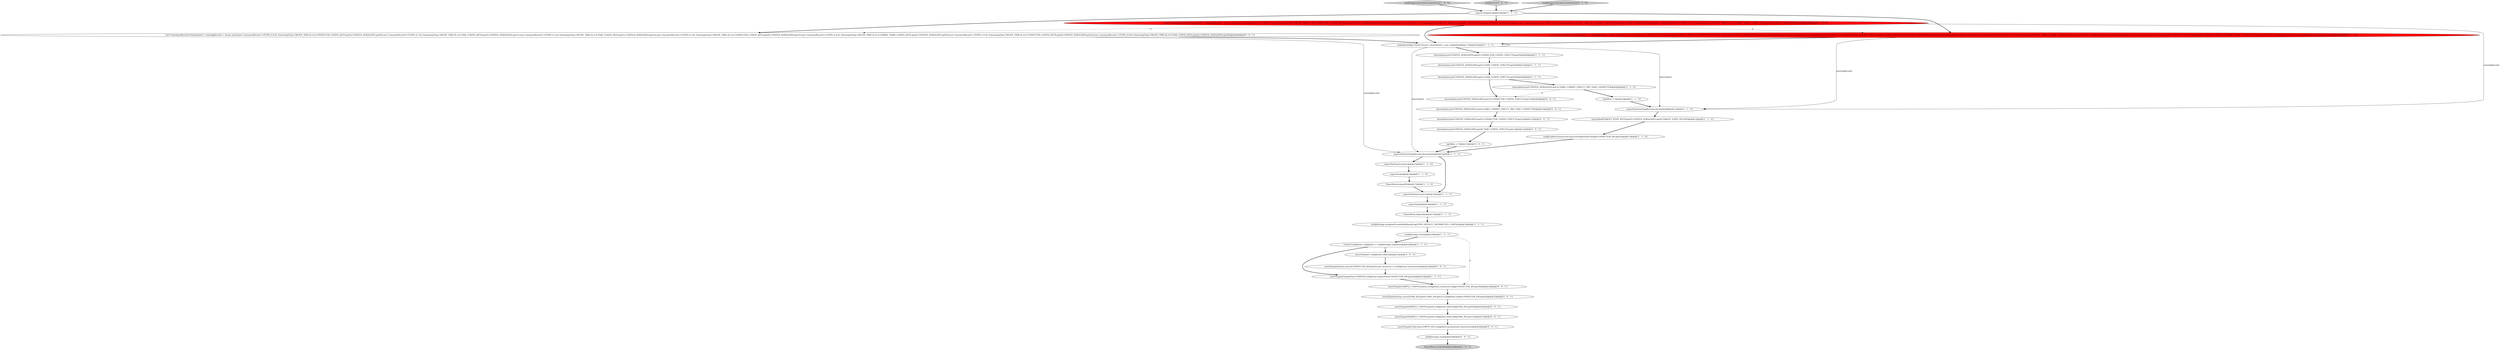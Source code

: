 digraph {
8 [style = filled, label = "assertEquals(TargetState.STARTED,configState.targetState(CONNECTOR_IDS.get(0)))@@@23@@@['1', '1', '1']", fillcolor = white, shape = ellipse image = "AAA0AAABBB1BBB"];
26 [style = filled, label = "List<ConsumerRecord<String,byte((>> existingRecords = Arrays.asList(new ConsumerRecord<>(TOPIC,0,0,0L,TimestampType.CREATE_TIME,0L,0,0,CONNECTOR_CONFIG_KEYS.get(0),CONFIGS_SERIALIZED.get(0)),new ConsumerRecord<>(TOPIC,0,1,0L,TimestampType.CREATE_TIME,0L,0,0,TASK_CONFIG_KEYS.get(0),CONFIGS_SERIALIZED.get(1)),new ConsumerRecord<>(TOPIC,0,2,0L,TimestampType.CREATE_TIME,0L,0,0,TASK_CONFIG_KEYS.get(1),CONFIGS_SERIALIZED.get(2)),new ConsumerRecord<>(TOPIC,0,3,0L,TimestampType.CREATE_TIME,0L,0,0,CONNECTOR_CONFIG_KEYS.get(0),CONFIGS_SERIALIZED.get(3)),new ConsumerRecord<>(TOPIC,0,4,0L,TimestampType.CREATE_TIME,0L,0,0,COMMIT_TASKS_CONFIG_KEYS.get(0),CONFIGS_SERIALIZED.get(4)),new ConsumerRecord<>(TOPIC,0,5,0L,TimestampType.CREATE_TIME,0L,0,0,CONNECTOR_CONFIG_KEYS.get(0),CONFIGS_SERIALIZED.get(5)),new ConsumerRecord<>(TOPIC,0,6,0L,TimestampType.CREATE_TIME,0L,0,0,TASK_CONFIG_KEYS.get(0),CONFIGS_SERIALIZED.get(6)))@@@4@@@['0', '0', '1']", fillcolor = white, shape = ellipse image = "AAA0AAABBB3BBB"];
30 [style = filled, label = "configStorage.stop()@@@29@@@['0', '0', '1']", fillcolor = white, shape = ellipse image = "AAA0AAABBB3BBB"];
37 [style = filled, label = "deserialized.put(CONFIGS_SERIALIZED.get(6),TASK_CONFIG_STRUCTS.get(1))@@@12@@@['0', '0', '1']", fillcolor = white, shape = ellipse image = "AAA0AAABBB3BBB"];
36 [style = filled, label = "deserialized.put(CONFIGS_SERIALIZED.get(5),CONNECTOR_CONFIG_STRUCTS.get(2))@@@11@@@['0', '0', '1']", fillcolor = white, shape = ellipse image = "AAA0AAABBB3BBB"];
40 [style = filled, label = "assertEquals(SAMPLE_CONFIGS.get(0),configState.taskConfig(TASK_IDS.get(0)))@@@26@@@['0', '0', '1']", fillcolor = white, shape = ellipse image = "AAA0AAABBB3BBB"];
10 [style = filled, label = "List<ConsumerRecord<String,byte((>> existingRecords = Arrays.asList(new ConsumerRecord<>(TOPIC,0,0,0L,TimestampType.CREATE_TIME,0L,0,0,CONNECTOR_CONFIG_KEYS.get(0),CONFIGS_SERIALIZED.get(0)),new ConsumerRecord<>(TOPIC,0,1,0L,TimestampType.CREATE_TIME,0L,0,0,TASK_CONFIG_KEYS.get(0),CONFIGS_SERIALIZED.get(1)),new ConsumerRecord<>(TOPIC,0,2,0L,TimestampType.CREATE_TIME,0L,0,0,TASK_CONFIG_KEYS.get(1),CONFIGS_SERIALIZED.get(2)),new ConsumerRecord<>(TOPIC,0,3,0L,TimestampType.CREATE_TIME,0L,0,0,COMMIT_TASKS_CONFIG_KEYS.get(0),CONFIGS_SERIALIZED.get(3)))@@@4@@@['1', '0', '0']", fillcolor = red, shape = ellipse image = "AAA1AAABBB1BBB"];
19 [style = filled, label = "PowerMock.replayAll()@@@17@@@['1', '1', '0']", fillcolor = white, shape = ellipse image = "AAA0AAABBB1BBB"];
6 [style = filled, label = "deserialized.put(CONFIGS_SERIALIZED.get(1),TASK_CONFIG_STRUCTS.get(0))@@@7@@@['1', '1', '1']", fillcolor = white, shape = ellipse image = "AAA0AAABBB1BBB"];
4 [style = filled, label = "configUpdateListener.onConnectorTargetStateChange(CONNECTOR_IDS.get(0))@@@13@@@['1', '1', '0']", fillcolor = white, shape = ellipse image = "AAA0AAABBB1BBB"];
22 [style = filled, label = "logOffset = 5@@@10@@@['1', '1', '0']", fillcolor = white, shape = ellipse image = "AAA0AAABBB1BBB"];
15 [style = filled, label = "configStorage.start()@@@19@@@['1', '1', '1']", fillcolor = white, shape = ellipse image = "AAA0AAABBB1BBB"];
21 [style = filled, label = "ClusterConfigState configState = configStorage.snapshot()@@@20@@@['1', '1', '1']", fillcolor = white, shape = ellipse image = "AAA0AAABBB1BBB"];
18 [style = filled, label = "expectRead(TARGET_STATE_KEYS.get(0),CONFIGS_SERIALIZED.get(0),TARGET_STATE_PAUSED)@@@12@@@['1', '1', '0']", fillcolor = white, shape = ellipse image = "AAA0AAABBB1BBB"];
5 [style = filled, label = "testBackgroundUpdateTargetState['1', '0', '0']", fillcolor = lightgray, shape = diamond image = "AAA0AAABBB1BBB"];
9 [style = filled, label = "deserialized.put(CONFIGS_SERIALIZED.get(2),TASK_CONFIG_STRUCTS.get(0))@@@8@@@['1', '1', '1']", fillcolor = white, shape = ellipse image = "AAA0AAABBB1BBB"];
32 [style = filled, label = "assertEquals(Collections.EMPTY_SET,configState.inconsistentConnectors())@@@28@@@['0', '0', '1']", fillcolor = white, shape = ellipse image = "AAA0AAABBB3BBB"];
28 [style = filled, label = "PowerMock.verifyAll()@@@30@@@['0', '0', '1']", fillcolor = lightgray, shape = ellipse image = "AAA0AAABBB3BBB"];
31 [style = filled, label = "testRestore['0', '0', '1']", fillcolor = lightgray, shape = diamond image = "AAA0AAABBB3BBB"];
23 [style = filled, label = "testBackgroundUpdateTargetState['0', '1', '0']", fillcolor = lightgray, shape = diamond image = "AAA0AAABBB2BBB"];
12 [style = filled, label = "deserialized.put(CONFIGS_SERIALIZED.get(0),CONNECTOR_CONFIG_STRUCTS.get(0))@@@6@@@['1', '1', '1']", fillcolor = white, shape = ellipse image = "AAA0AAABBB1BBB"];
39 [style = filled, label = "assertEquals(Arrays.asList(TASK_IDS.get(0),TASK_IDS.get(1)),configState.tasks(CONNECTOR_IDS.get(0)))@@@25@@@['0', '0', '1']", fillcolor = white, shape = ellipse image = "AAA0AAABBB3BBB"];
14 [style = filled, label = "expectStop()@@@16@@@['1', '1', '1']", fillcolor = white, shape = ellipse image = "AAA0AAABBB1BBB"];
11 [style = filled, label = "expectStop()@@@16@@@['1', '1', '0']", fillcolor = white, shape = ellipse image = "AAA0AAABBB1BBB"];
0 [style = filled, label = "expectPartitionCount(1)@@@15@@@['1', '1', '1']", fillcolor = white, shape = ellipse image = "AAA0AAABBB1BBB"];
20 [style = filled, label = "deserialized.put(CONFIGS_SERIALIZED.get(3),TASKS_COMMIT_STRUCT_TWO_TASK_CONNECTOR)@@@9@@@['1', '1', '0']", fillcolor = white, shape = ellipse image = "AAA0AAABBB1BBB"];
2 [style = filled, label = "expectPartitionCount(1)@@@15@@@['1', '1', '0']", fillcolor = white, shape = ellipse image = "AAA0AAABBB1BBB"];
25 [style = filled, label = "deserialized.put(CONFIGS_SERIALIZED.get(3),CONNECTOR_CONFIG_STRUCTS.get(1))@@@9@@@['0', '0', '1']", fillcolor = white, shape = ellipse image = "AAA0AAABBB3BBB"];
13 [style = filled, label = "expectStart(existingRecords,deserialized)@@@14@@@['1', '1', '1']", fillcolor = white, shape = ellipse image = "AAA0AAABBB1BBB"];
1 [style = filled, label = "LinkedHashMap<byte((,Struct> deserialized = new LinkedHashMap<>()@@@5@@@['1', '1', '1']", fillcolor = white, shape = ellipse image = "AAA0AAABBB1BBB"];
16 [style = filled, label = "expectConfigure()@@@3@@@['1', '1', '1']", fillcolor = white, shape = ellipse image = "AAA0AAABBB1BBB"];
27 [style = filled, label = "assertEquals(SAMPLE_CONFIGS.get(0),configState.taskConfig(TASK_IDS.get(1)))@@@27@@@['0', '0', '1']", fillcolor = white, shape = ellipse image = "AAA0AAABBB3BBB"];
29 [style = filled, label = "assertEquals(7,configState.offset())@@@21@@@['0', '0', '1']", fillcolor = white, shape = ellipse image = "AAA0AAABBB3BBB"];
35 [style = filled, label = "assertEquals(Arrays.asList(CONNECTOR_IDS.get(0)),new ArrayList<>(configState.connectors()))@@@22@@@['0', '0', '1']", fillcolor = white, shape = ellipse image = "AAA0AAABBB3BBB"];
34 [style = filled, label = "assertEquals(SAMPLE_CONFIGS.get(2),configState.connectorConfig(CONNECTOR_IDS.get(0)))@@@24@@@['0', '0', '1']", fillcolor = white, shape = ellipse image = "AAA0AAABBB3BBB"];
17 [style = filled, label = "configStorage.setupAndCreateKafkaBasedLog(TOPIC,DEFAULT_DISTRIBUTED_CONFIG)@@@18@@@['1', '1', '1']", fillcolor = white, shape = ellipse image = "AAA0AAABBB1BBB"];
3 [style = filled, label = "PowerMock.replayAll()@@@17@@@['1', '1', '1']", fillcolor = white, shape = ellipse image = "AAA0AAABBB1BBB"];
24 [style = filled, label = "List<ConsumerRecord<String,byte((>> existingRecords = Arrays.asList(new ConsumerRecord<>(TOPIC,0,0,0L,TimestampType.CREATE_TIME,0,0,CONNECTOR_CONFIG_KEYS.get(0),CONFIGS_SERIALIZED.get(0),new RecordHeaders(),Optional.empty()),new ConsumerRecord<>(TOPIC,0,1,0L,TimestampType.CREATE_TIME,0,0,TASK_CONFIG_KEYS.get(0),CONFIGS_SERIALIZED.get(1),new RecordHeaders(),Optional.empty()),new ConsumerRecord<>(TOPIC,0,2,0L,TimestampType.CREATE_TIME,0,0,TASK_CONFIG_KEYS.get(1),CONFIGS_SERIALIZED.get(2),new RecordHeaders(),Optional.empty()),new ConsumerRecord<>(TOPIC,0,3,0L,TimestampType.CREATE_TIME,0,0,COMMIT_TASKS_CONFIG_KEYS.get(0),CONFIGS_SERIALIZED.get(3),new RecordHeaders(),Optional.empty()))@@@4@@@['0', '1', '0']", fillcolor = red, shape = ellipse image = "AAA1AAABBB2BBB"];
33 [style = filled, label = "logOffset = 7@@@13@@@['0', '0', '1']", fillcolor = white, shape = ellipse image = "AAA0AAABBB3BBB"];
7 [style = filled, label = "expectStart(existingRecords,deserialized)@@@11@@@['1', '1', '0']", fillcolor = white, shape = ellipse image = "AAA0AAABBB1BBB"];
38 [style = filled, label = "deserialized.put(CONFIGS_SERIALIZED.get(4),TASKS_COMMIT_STRUCT_TWO_TASK_CONNECTOR)@@@10@@@['0', '0', '1']", fillcolor = white, shape = ellipse image = "AAA0AAABBB3BBB"];
14->3 [style = bold, label=""];
8->34 [style = bold, label=""];
23->16 [style = bold, label=""];
27->32 [style = bold, label=""];
15->34 [style = dashed, label="0"];
10->7 [style = solid, label="existingRecords"];
16->10 [style = bold, label=""];
31->16 [style = bold, label=""];
15->21 [style = bold, label=""];
16->24 [style = bold, label=""];
26->1 [style = bold, label=""];
4->13 [style = bold, label=""];
21->8 [style = bold, label=""];
16->26 [style = bold, label=""];
1->13 [style = solid, label="deserialized"];
38->36 [style = bold, label=""];
9->20 [style = bold, label=""];
11->19 [style = bold, label=""];
32->30 [style = bold, label=""];
12->6 [style = bold, label=""];
33->13 [style = bold, label=""];
22->7 [style = bold, label=""];
19->0 [style = bold, label=""];
20->22 [style = bold, label=""];
5->16 [style = bold, label=""];
0->14 [style = bold, label=""];
10->26 [style = dashed, label="0"];
21->29 [style = bold, label=""];
30->28 [style = bold, label=""];
18->4 [style = bold, label=""];
20->25 [style = dashed, label="0"];
40->27 [style = bold, label=""];
39->40 [style = bold, label=""];
9->25 [style = bold, label=""];
24->7 [style = solid, label="existingRecords"];
34->39 [style = bold, label=""];
1->7 [style = solid, label="deserialized"];
17->15 [style = bold, label=""];
1->12 [style = bold, label=""];
35->8 [style = bold, label=""];
7->18 [style = bold, label=""];
3->17 [style = bold, label=""];
36->37 [style = bold, label=""];
29->35 [style = bold, label=""];
24->1 [style = bold, label=""];
26->13 [style = solid, label="existingRecords"];
6->9 [style = bold, label=""];
37->33 [style = bold, label=""];
10->1 [style = bold, label=""];
10->24 [style = dashed, label="0"];
2->11 [style = bold, label=""];
13->0 [style = bold, label=""];
13->2 [style = bold, label=""];
25->38 [style = bold, label=""];
}
